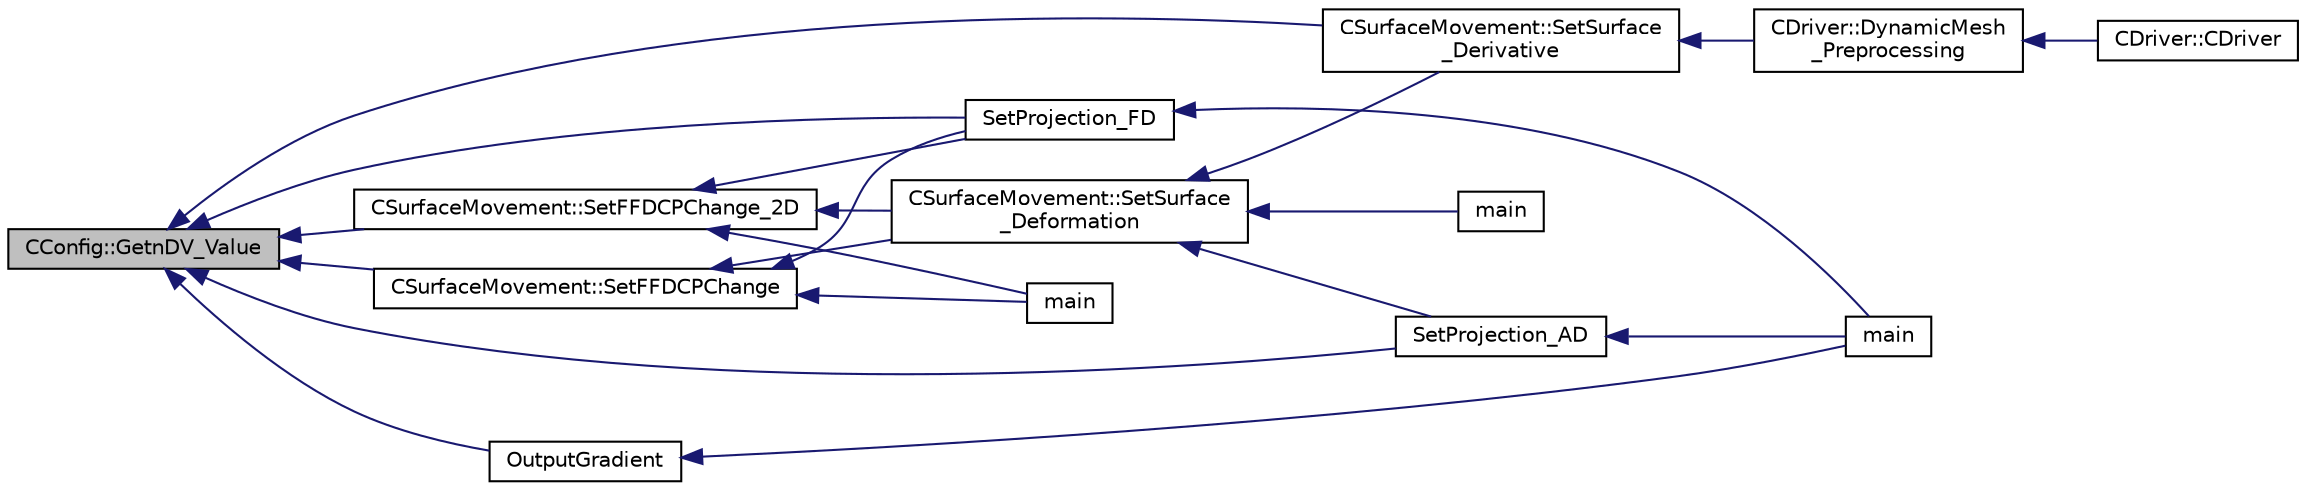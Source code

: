 digraph "CConfig::GetnDV_Value"
{
  edge [fontname="Helvetica",fontsize="10",labelfontname="Helvetica",labelfontsize="10"];
  node [fontname="Helvetica",fontsize="10",shape=record];
  rankdir="LR";
  Node8431 [label="CConfig::GetnDV_Value",height=0.2,width=0.4,color="black", fillcolor="grey75", style="filled", fontcolor="black"];
  Node8431 -> Node8432 [dir="back",color="midnightblue",fontsize="10",style="solid",fontname="Helvetica"];
  Node8432 [label="CSurfaceMovement::SetSurface\l_Derivative",height=0.2,width=0.4,color="black", fillcolor="white", style="filled",URL="$class_c_surface_movement.html#af6aac73d04565bf6e9b81305b66e97e7",tooltip="Set derivatives of the surface/boundary deformation. "];
  Node8432 -> Node8433 [dir="back",color="midnightblue",fontsize="10",style="solid",fontname="Helvetica"];
  Node8433 [label="CDriver::DynamicMesh\l_Preprocessing",height=0.2,width=0.4,color="black", fillcolor="white", style="filled",URL="$class_c_driver.html#af585d91d9c08dbddcc2b3e67dd5f5af9",tooltip="GridMovement_Preprocessing. "];
  Node8433 -> Node8434 [dir="back",color="midnightblue",fontsize="10",style="solid",fontname="Helvetica"];
  Node8434 [label="CDriver::CDriver",height=0.2,width=0.4,color="black", fillcolor="white", style="filled",URL="$class_c_driver.html#a3fca4a013a6efa9bbb38fe78a86b5f3d",tooltip="Constructor of the class. "];
  Node8431 -> Node8435 [dir="back",color="midnightblue",fontsize="10",style="solid",fontname="Helvetica"];
  Node8435 [label="CSurfaceMovement::SetFFDCPChange_2D",height=0.2,width=0.4,color="black", fillcolor="white", style="filled",URL="$class_c_surface_movement.html#a249f6f5bc798ae5a44813c17889a7cf3",tooltip="Set the deformation of the Free From box using the control point position. "];
  Node8435 -> Node8436 [dir="back",color="midnightblue",fontsize="10",style="solid",fontname="Helvetica"];
  Node8436 [label="CSurfaceMovement::SetSurface\l_Deformation",height=0.2,width=0.4,color="black", fillcolor="white", style="filled",URL="$class_c_surface_movement.html#a23bec9fbe1bcd7f6117100de93381ac3",tooltip="Set the surface/boundary deformation. "];
  Node8436 -> Node8432 [dir="back",color="midnightblue",fontsize="10",style="solid",fontname="Helvetica"];
  Node8436 -> Node8437 [dir="back",color="midnightblue",fontsize="10",style="solid",fontname="Helvetica"];
  Node8437 [label="main",height=0.2,width=0.4,color="black", fillcolor="white", style="filled",URL="$_s_u2___d_e_f_8cpp.html#a0ddf1224851353fc92bfbff6f499fa97"];
  Node8436 -> Node8438 [dir="back",color="midnightblue",fontsize="10",style="solid",fontname="Helvetica"];
  Node8438 [label="SetProjection_AD",height=0.2,width=0.4,color="black", fillcolor="white", style="filled",URL="$_s_u2___d_o_t_8cpp.html#a3fceed882e8eb3d6796c8e8396af7d87",tooltip="Projection of the surface sensitivity using algorithmic differentiation (AD). "];
  Node8438 -> Node8439 [dir="back",color="midnightblue",fontsize="10",style="solid",fontname="Helvetica"];
  Node8439 [label="main",height=0.2,width=0.4,color="black", fillcolor="white", style="filled",URL="$_s_u2___d_o_t_8cpp.html#a0ddf1224851353fc92bfbff6f499fa97"];
  Node8435 -> Node8440 [dir="back",color="midnightblue",fontsize="10",style="solid",fontname="Helvetica"];
  Node8440 [label="SetProjection_FD",height=0.2,width=0.4,color="black", fillcolor="white", style="filled",URL="$_s_u2___d_o_t_8cpp.html#a5c5163a755085e03f1dfa23aeb7e21f2",tooltip="Projection of the surface sensitivity using finite differences (FD). "];
  Node8440 -> Node8439 [dir="back",color="midnightblue",fontsize="10",style="solid",fontname="Helvetica"];
  Node8435 -> Node8441 [dir="back",color="midnightblue",fontsize="10",style="solid",fontname="Helvetica"];
  Node8441 [label="main",height=0.2,width=0.4,color="black", fillcolor="white", style="filled",URL="$_s_u2___g_e_o_8cpp.html#a0ddf1224851353fc92bfbff6f499fa97"];
  Node8431 -> Node8442 [dir="back",color="midnightblue",fontsize="10",style="solid",fontname="Helvetica"];
  Node8442 [label="CSurfaceMovement::SetFFDCPChange",height=0.2,width=0.4,color="black", fillcolor="white", style="filled",URL="$class_c_surface_movement.html#a47b2f6a71549045c407701f41b7aeafa",tooltip="Set the deformation of the Free From box using the control point position. "];
  Node8442 -> Node8436 [dir="back",color="midnightblue",fontsize="10",style="solid",fontname="Helvetica"];
  Node8442 -> Node8440 [dir="back",color="midnightblue",fontsize="10",style="solid",fontname="Helvetica"];
  Node8442 -> Node8441 [dir="back",color="midnightblue",fontsize="10",style="solid",fontname="Helvetica"];
  Node8431 -> Node8440 [dir="back",color="midnightblue",fontsize="10",style="solid",fontname="Helvetica"];
  Node8431 -> Node8438 [dir="back",color="midnightblue",fontsize="10",style="solid",fontname="Helvetica"];
  Node8431 -> Node8443 [dir="back",color="midnightblue",fontsize="10",style="solid",fontname="Helvetica"];
  Node8443 [label="OutputGradient",height=0.2,width=0.4,color="black", fillcolor="white", style="filled",URL="$_s_u2___d_o_t_8cpp.html#a6325f0b5516157a9727d2fda90883491",tooltip="Prints the gradient information to a file. "];
  Node8443 -> Node8439 [dir="back",color="midnightblue",fontsize="10",style="solid",fontname="Helvetica"];
}
